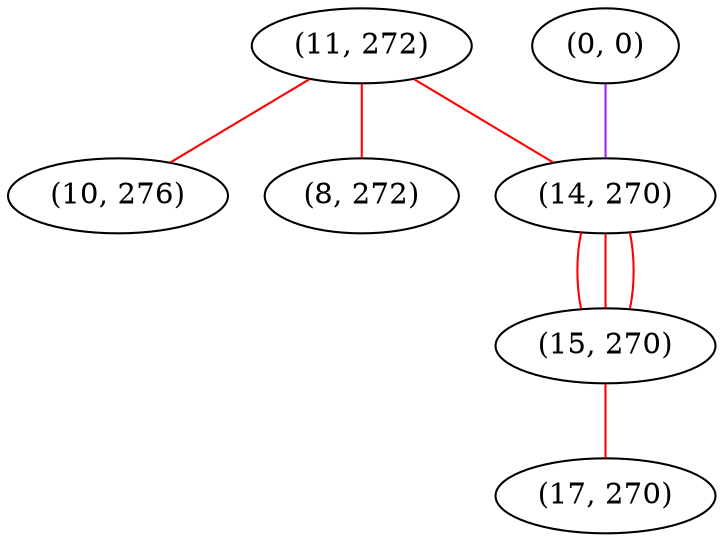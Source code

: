 graph "" {
"(11, 272)";
"(0, 0)";
"(10, 276)";
"(14, 270)";
"(15, 270)";
"(8, 272)";
"(17, 270)";
"(11, 272)" -- "(8, 272)"  [color=red, key=0, weight=1];
"(11, 272)" -- "(10, 276)"  [color=red, key=0, weight=1];
"(11, 272)" -- "(14, 270)"  [color=red, key=0, weight=1];
"(0, 0)" -- "(14, 270)"  [color=purple, key=0, weight=4];
"(14, 270)" -- "(15, 270)"  [color=red, key=0, weight=1];
"(14, 270)" -- "(15, 270)"  [color=red, key=1, weight=1];
"(14, 270)" -- "(15, 270)"  [color=red, key=2, weight=1];
"(15, 270)" -- "(17, 270)"  [color=red, key=0, weight=1];
}
